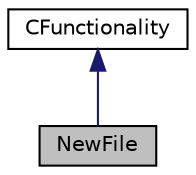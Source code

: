 digraph "NewFile"
{
 // LATEX_PDF_SIZE
  edge [fontname="Helvetica",fontsize="10",labelfontname="Helvetica",labelfontsize="10"];
  node [fontname="Helvetica",fontsize="10",shape=record];
  Node1 [label="NewFile",height=0.2,width=0.4,color="black", fillcolor="grey75", style="filled", fontcolor="black",tooltip="Class that represents option to create new file."];
  Node2 -> Node1 [dir="back",color="midnightblue",fontsize="10",style="solid",fontname="Helvetica"];
  Node2 [label="CFunctionality",height=0.2,width=0.4,color="black", fillcolor="white", style="filled",URL="$classCFunctionality.html",tooltip="Class from which are derived other classes, with functionalities."];
}
